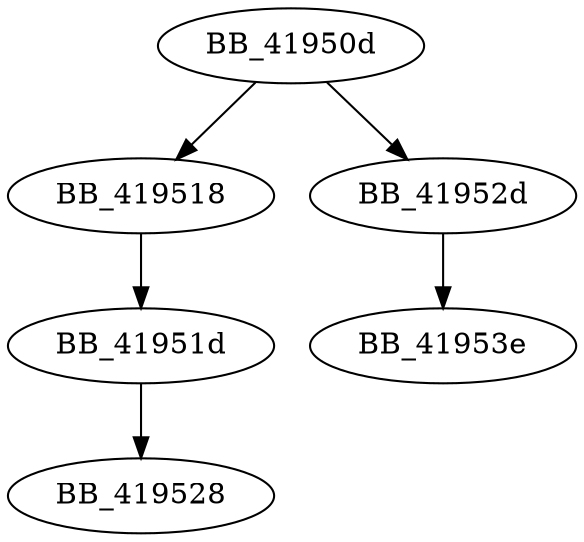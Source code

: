 DiGraph __msize{
BB_41950d->BB_419518
BB_41950d->BB_41952d
BB_419518->BB_41951d
BB_41951d->BB_419528
BB_41952d->BB_41953e
}
